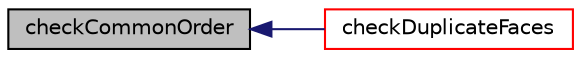 digraph "checkCommonOrder"
{
  bgcolor="transparent";
  edge [fontname="Helvetica",fontsize="10",labelfontname="Helvetica",labelfontsize="10"];
  node [fontname="Helvetica",fontsize="10",shape=record];
  rankdir="LR";
  Node1 [label="checkCommonOrder",height=0.2,width=0.4,color="black", fillcolor="grey75", style="filled", fontcolor="black"];
  Node1 -> Node2 [dir="back",color="midnightblue",fontsize="10",style="solid",fontname="Helvetica"];
  Node2 [label="checkDuplicateFaces",height=0.2,width=0.4,color="red",URL="$a02007.html#a959ea4a2d4980b083872c2c279e066e9",tooltip="Check if all points on face are shared with another face. "];
}
